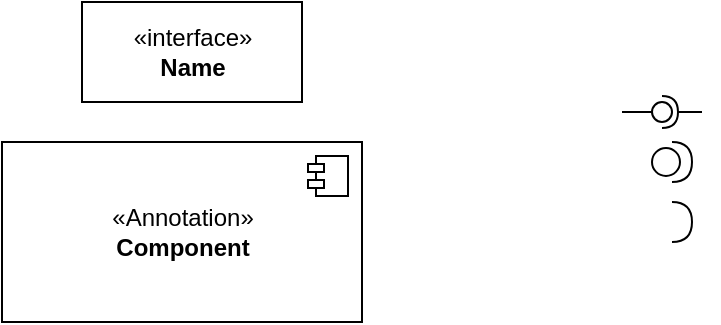 <mxfile version="14.4.3" type="device" pages="6"><diagram id="rZZ99L80YtAaMJqsypQW" name="Simbolos"><mxGraphModel dx="549" dy="273" grid="1" gridSize="10" guides="1" tooltips="1" connect="1" arrows="1" fold="1" page="1" pageScale="1" pageWidth="827" pageHeight="1169" math="0" shadow="0"><root><mxCell id="0"/><mxCell id="1" parent="0"/><mxCell id="xcQP2EPIhfRmu24YnWwt-1" value="&amp;laquo;Annotation&amp;raquo;&lt;br/&gt;&lt;b&gt;Component&lt;/b&gt;" style="html=1;dropTarget=0;" vertex="1" parent="1"><mxGeometry x="40" y="150" width="180" height="90" as="geometry"/></mxCell><mxCell id="xcQP2EPIhfRmu24YnWwt-2" value="" style="shape=module;jettyWidth=8;jettyHeight=4;" vertex="1" parent="xcQP2EPIhfRmu24YnWwt-1"><mxGeometry x="1" width="20" height="20" relative="1" as="geometry"><mxPoint x="-27" y="7" as="offset"/></mxGeometry></mxCell><mxCell id="xcQP2EPIhfRmu24YnWwt-3" value="" style="rounded=0;orthogonalLoop=1;jettySize=auto;html=1;endArrow=none;endFill=0;" edge="1" target="xcQP2EPIhfRmu24YnWwt-5" parent="1"><mxGeometry relative="1" as="geometry"><mxPoint x="350" y="135" as="sourcePoint"/></mxGeometry></mxCell><mxCell id="xcQP2EPIhfRmu24YnWwt-4" value="" style="rounded=0;orthogonalLoop=1;jettySize=auto;html=1;endArrow=halfCircle;endFill=0;entryX=0.5;entryY=0.5;entryDx=0;entryDy=0;endSize=6;strokeWidth=1;" edge="1" target="xcQP2EPIhfRmu24YnWwt-5" parent="1"><mxGeometry relative="1" as="geometry"><mxPoint x="390" y="135" as="sourcePoint"/></mxGeometry></mxCell><mxCell id="xcQP2EPIhfRmu24YnWwt-5" value="" style="ellipse;whiteSpace=wrap;html=1;fontFamily=Helvetica;fontSize=12;fontColor=#000000;align=center;strokeColor=#000000;fillColor=#ffffff;points=[];aspect=fixed;resizable=0;" vertex="1" parent="1"><mxGeometry x="365" y="130" width="10" height="10" as="geometry"/></mxCell><mxCell id="xcQP2EPIhfRmu24YnWwt-6" value="" style="shape=providedRequiredInterface;html=1;verticalLabelPosition=bottom;" vertex="1" parent="1"><mxGeometry x="365" y="150" width="20" height="20" as="geometry"/></mxCell><mxCell id="xcQP2EPIhfRmu24YnWwt-7" value="" style="shape=requiredInterface;html=1;verticalLabelPosition=bottom;" vertex="1" parent="1"><mxGeometry x="375" y="180" width="10" height="20" as="geometry"/></mxCell><mxCell id="xcQP2EPIhfRmu24YnWwt-10" value="&amp;laquo;interface&amp;raquo;&lt;br&gt;&lt;b&gt;Name&lt;/b&gt;" style="html=1;" vertex="1" parent="1"><mxGeometry x="80" y="80" width="110" height="50" as="geometry"/></mxCell></root></mxGraphModel></diagram><diagram id="aPmODlBxUwLnvYSl5lhG" name="Exemnplo Cadastro Banco"><mxGraphModel dx="942" dy="467" grid="1" gridSize="10" guides="1" tooltips="1" connect="1" arrows="1" fold="1" page="1" pageScale="1" pageWidth="827" pageHeight="1169" math="0" shadow="0"><root><mxCell id="_bNUhHNVnY93nrbd4KRM-0"/><mxCell id="_bNUhHNVnY93nrbd4KRM-1" parent="_bNUhHNVnY93nrbd4KRM-0"/><mxCell id="_bNUhHNVnY93nrbd4KRM-2" value="«Annotation»&lt;br&gt;&lt;b&gt;ComponenteA&lt;/b&gt;" style="html=1;dropTarget=0;" vertex="1" parent="_bNUhHNVnY93nrbd4KRM-1"><mxGeometry x="140" y="100" width="180" height="90" as="geometry"/></mxCell><mxCell id="_bNUhHNVnY93nrbd4KRM-3" value="" style="shape=module;jettyWidth=8;jettyHeight=4;" vertex="1" parent="_bNUhHNVnY93nrbd4KRM-2"><mxGeometry x="1" width="20" height="20" relative="1" as="geometry"><mxPoint x="-27" y="7" as="offset"/></mxGeometry></mxCell><mxCell id="_bNUhHNVnY93nrbd4KRM-4" value="«Annotation»&lt;br&gt;&lt;b&gt;ComponentB&lt;/b&gt;" style="html=1;dropTarget=0;" vertex="1" parent="_bNUhHNVnY93nrbd4KRM-1"><mxGeometry x="540" y="100" width="180" height="90" as="geometry"/></mxCell><mxCell id="_bNUhHNVnY93nrbd4KRM-5" value="" style="shape=module;jettyWidth=8;jettyHeight=4;" vertex="1" parent="_bNUhHNVnY93nrbd4KRM-4"><mxGeometry x="1" width="20" height="20" relative="1" as="geometry"><mxPoint x="-27" y="7" as="offset"/></mxGeometry></mxCell><mxCell id="_bNUhHNVnY93nrbd4KRM-10" style="edgeStyle=orthogonalEdgeStyle;rounded=0;orthogonalLoop=1;jettySize=auto;html=1;entryX=0;entryY=0.5;entryDx=0;entryDy=0;endArrow=none;endFill=0;" edge="1" parent="_bNUhHNVnY93nrbd4KRM-1" source="_bNUhHNVnY93nrbd4KRM-9" target="_bNUhHNVnY93nrbd4KRM-4"><mxGeometry relative="1" as="geometry"/></mxCell><mxCell id="_bNUhHNVnY93nrbd4KRM-11" style="edgeStyle=orthogonalEdgeStyle;rounded=0;orthogonalLoop=1;jettySize=auto;html=1;entryX=1;entryY=0.5;entryDx=0;entryDy=0;endArrow=none;endFill=0;" edge="1" parent="_bNUhHNVnY93nrbd4KRM-1" source="_bNUhHNVnY93nrbd4KRM-9" target="_bNUhHNVnY93nrbd4KRM-2"><mxGeometry relative="1" as="geometry"/></mxCell><mxCell id="_bNUhHNVnY93nrbd4KRM-9" value="" style="shape=providedRequiredInterface;html=1;verticalLabelPosition=bottom;" vertex="1" parent="_bNUhHNVnY93nrbd4KRM-1"><mxGeometry x="430" y="125" width="40" height="40" as="geometry"/></mxCell><mxCell id="_bNUhHNVnY93nrbd4KRM-12" value="Requisitando" style="text;html=1;strokeColor=none;fillColor=none;align=center;verticalAlign=middle;whiteSpace=wrap;rounded=0;" vertex="1" parent="_bNUhHNVnY93nrbd4KRM-1"><mxGeometry x="360" y="150" width="40" height="20" as="geometry"/></mxCell><mxCell id="_bNUhHNVnY93nrbd4KRM-13" value="Provendo" style="text;html=1;strokeColor=none;fillColor=none;align=center;verticalAlign=middle;whiteSpace=wrap;rounded=0;" vertex="1" parent="_bNUhHNVnY93nrbd4KRM-1"><mxGeometry x="490" y="150" width="40" height="20" as="geometry"/></mxCell><mxCell id="_bNUhHNVnY93nrbd4KRM-14" value="ConexaoOracle" style="html=1;dropTarget=0;" vertex="1" parent="_bNUhHNVnY93nrbd4KRM-1"><mxGeometry x="160" y="480" width="180" height="90" as="geometry"/></mxCell><mxCell id="_bNUhHNVnY93nrbd4KRM-15" value="" style="shape=module;jettyWidth=8;jettyHeight=4;" vertex="1" parent="_bNUhHNVnY93nrbd4KRM-14"><mxGeometry x="1" width="20" height="20" relative="1" as="geometry"><mxPoint x="-27" y="7" as="offset"/></mxGeometry></mxCell><mxCell id="_bNUhHNVnY93nrbd4KRM-16" value="ConexaoMySql" style="html=1;dropTarget=0;" vertex="1" parent="_bNUhHNVnY93nrbd4KRM-1"><mxGeometry x="470" y="480" width="180" height="90" as="geometry"/></mxCell><mxCell id="_bNUhHNVnY93nrbd4KRM-17" value="" style="shape=module;jettyWidth=8;jettyHeight=4;" vertex="1" parent="_bNUhHNVnY93nrbd4KRM-16"><mxGeometry x="1" width="20" height="20" relative="1" as="geometry"><mxPoint x="-27" y="7" as="offset"/></mxGeometry></mxCell><mxCell id="_bNUhHNVnY93nrbd4KRM-18" value="Cadastro" style="html=1;dropTarget=0;" vertex="1" parent="_bNUhHNVnY93nrbd4KRM-1"><mxGeometry x="310" y="220" width="180" height="90" as="geometry"/></mxCell><mxCell id="_bNUhHNVnY93nrbd4KRM-19" value="" style="shape=module;jettyWidth=8;jettyHeight=4;" vertex="1" parent="_bNUhHNVnY93nrbd4KRM-18"><mxGeometry x="1" width="20" height="20" relative="1" as="geometry"><mxPoint x="-27" y="7" as="offset"/></mxGeometry></mxCell><mxCell id="_bNUhHNVnY93nrbd4KRM-22" value="«interface»&lt;br&gt;&lt;b&gt;IConexaoBanco&lt;/b&gt;" style="html=1;" vertex="1" parent="_bNUhHNVnY93nrbd4KRM-1"><mxGeometry x="345" y="360" width="110" height="50" as="geometry"/></mxCell><mxCell id="_bNUhHNVnY93nrbd4KRM-24" value="Use" style="endArrow=open;endSize=12;dashed=1;html=1;exitX=0.5;exitY=1;exitDx=0;exitDy=0;entryX=0.5;entryY=0;entryDx=0;entryDy=0;" edge="1" parent="_bNUhHNVnY93nrbd4KRM-1" source="_bNUhHNVnY93nrbd4KRM-18" target="_bNUhHNVnY93nrbd4KRM-22"><mxGeometry width="160" relative="1" as="geometry"><mxPoint x="300" y="380" as="sourcePoint"/><mxPoint x="460" y="380" as="targetPoint"/></mxGeometry></mxCell><mxCell id="_bNUhHNVnY93nrbd4KRM-26" value="" style="endArrow=block;dashed=1;endFill=0;endSize=12;html=1;exitX=0.5;exitY=0;exitDx=0;exitDy=0;entryX=0.5;entryY=1;entryDx=0;entryDy=0;" edge="1" parent="_bNUhHNVnY93nrbd4KRM-1" source="_bNUhHNVnY93nrbd4KRM-14" target="_bNUhHNVnY93nrbd4KRM-22"><mxGeometry width="160" relative="1" as="geometry"><mxPoint x="300" y="380" as="sourcePoint"/><mxPoint x="460" y="380" as="targetPoint"/></mxGeometry></mxCell><mxCell id="_bNUhHNVnY93nrbd4KRM-27" value="" style="endArrow=block;dashed=1;endFill=0;endSize=12;html=1;exitX=0.75;exitY=0;exitDx=0;exitDy=0;" edge="1" parent="_bNUhHNVnY93nrbd4KRM-1" source="_bNUhHNVnY93nrbd4KRM-16"><mxGeometry width="160" relative="1" as="geometry"><mxPoint x="260" y="490" as="sourcePoint"/><mxPoint x="400" y="410" as="targetPoint"/></mxGeometry></mxCell><mxCell id="_bNUhHNVnY93nrbd4KRM-29" value="IConexaoBanco" style="swimlane;fontStyle=1;align=center;verticalAlign=top;childLayout=stackLayout;horizontal=1;startSize=26;horizontalStack=0;resizeParent=1;resizeParentMax=0;resizeLast=0;collapsible=1;marginBottom=0;" vertex="1" parent="_bNUhHNVnY93nrbd4KRM-1"><mxGeometry x="530" y="320" width="160" height="86" as="geometry"/></mxCell><mxCell id="_bNUhHNVnY93nrbd4KRM-30" value="- NomeServidor: String" style="text;strokeColor=none;fillColor=none;align=left;verticalAlign=top;spacingLeft=4;spacingRight=4;overflow=hidden;rotatable=0;points=[[0,0.5],[1,0.5]];portConstraint=eastwest;" vertex="1" parent="_bNUhHNVnY93nrbd4KRM-29"><mxGeometry y="26" width="160" height="26" as="geometry"/></mxCell><mxCell id="_bNUhHNVnY93nrbd4KRM-31" value="" style="line;strokeWidth=1;fillColor=none;align=left;verticalAlign=middle;spacingTop=-1;spacingLeft=3;spacingRight=3;rotatable=0;labelPosition=right;points=[];portConstraint=eastwest;" vertex="1" parent="_bNUhHNVnY93nrbd4KRM-29"><mxGeometry y="52" width="160" height="8" as="geometry"/></mxCell><mxCell id="_bNUhHNVnY93nrbd4KRM-32" value="+ Conexao(String): " style="text;strokeColor=none;fillColor=none;align=left;verticalAlign=top;spacingLeft=4;spacingRight=4;overflow=hidden;rotatable=0;points=[[0,0.5],[1,0.5]];portConstraint=eastwest;" vertex="1" parent="_bNUhHNVnY93nrbd4KRM-29"><mxGeometry y="60" width="160" height="26" as="geometry"/></mxCell><mxCell id="_bNUhHNVnY93nrbd4KRM-33" value="ConexaoMariaDB" style="html=1;dropTarget=0;" vertex="1" parent="_bNUhHNVnY93nrbd4KRM-1"><mxGeometry x="60" y="340" width="180" height="90" as="geometry"/></mxCell><mxCell id="_bNUhHNVnY93nrbd4KRM-34" value="" style="shape=module;jettyWidth=8;jettyHeight=4;" vertex="1" parent="_bNUhHNVnY93nrbd4KRM-33"><mxGeometry x="1" width="20" height="20" relative="1" as="geometry"><mxPoint x="-27" y="7" as="offset"/></mxGeometry></mxCell><mxCell id="_bNUhHNVnY93nrbd4KRM-35" value="" style="endArrow=block;dashed=1;endFill=0;endSize=12;html=1;exitX=1;exitY=0.5;exitDx=0;exitDy=0;" edge="1" parent="_bNUhHNVnY93nrbd4KRM-1" source="_bNUhHNVnY93nrbd4KRM-33" target="_bNUhHNVnY93nrbd4KRM-22"><mxGeometry width="160" relative="1" as="geometry"><mxPoint x="260" y="490" as="sourcePoint"/><mxPoint x="410" y="420" as="targetPoint"/></mxGeometry></mxCell></root></mxGraphModel></diagram><diagram id="9iav0_HmAYPmowK3-5f8" name="Diagramas de componentes - Validação"><mxGraphModel dx="659" dy="327" grid="1" gridSize="10" guides="1" tooltips="1" connect="1" arrows="1" fold="1" page="1" pageScale="1" pageWidth="827" pageHeight="1169" math="0" shadow="0"><root><mxCell id="l6hR0m6kspzN2qVaYO3N-0"/><mxCell id="l6hR0m6kspzN2qVaYO3N-1" parent="l6hR0m6kspzN2qVaYO3N-0"/><mxCell id="l6hR0m6kspzN2qVaYO3N-2" value="VALIDADOR" style="html=1;dropTarget=0;" vertex="1" parent="l6hR0m6kspzN2qVaYO3N-1"><mxGeometry x="150" y="80" width="180" height="90" as="geometry"/></mxCell><mxCell id="l6hR0m6kspzN2qVaYO3N-3" value="" style="shape=module;jettyWidth=8;jettyHeight=4;" vertex="1" parent="l6hR0m6kspzN2qVaYO3N-2"><mxGeometry x="1" width="20" height="20" relative="1" as="geometry"><mxPoint x="-27" y="7" as="offset"/></mxGeometry></mxCell><mxCell id="l6hR0m6kspzN2qVaYO3N-4" value="VALIDAR_CNPJ" style="html=1;dropTarget=0;" vertex="1" parent="l6hR0m6kspzN2qVaYO3N-1"><mxGeometry x="490" y="80" width="180" height="90" as="geometry"/></mxCell><mxCell id="l6hR0m6kspzN2qVaYO3N-5" value="" style="shape=module;jettyWidth=8;jettyHeight=4;" vertex="1" parent="l6hR0m6kspzN2qVaYO3N-4"><mxGeometry x="1" width="20" height="20" relative="1" as="geometry"><mxPoint x="-27" y="7" as="offset"/></mxGeometry></mxCell><mxCell id="l6hR0m6kspzN2qVaYO3N-7" style="edgeStyle=orthogonalEdgeStyle;rounded=0;orthogonalLoop=1;jettySize=auto;html=1;entryX=0;entryY=0.611;entryDx=0;entryDy=0;entryPerimeter=0;endArrow=none;endFill=0;" edge="1" parent="l6hR0m6kspzN2qVaYO3N-1" target="l6hR0m6kspzN2qVaYO3N-4"><mxGeometry relative="1" as="geometry"><mxPoint x="430" y="134.99" as="sourcePoint"/></mxGeometry></mxCell><mxCell id="l6hR0m6kspzN2qVaYO3N-9" style="edgeStyle=orthogonalEdgeStyle;rounded=0;orthogonalLoop=1;jettySize=auto;html=1;entryX=0.997;entryY=0.593;entryDx=0;entryDy=0;entryPerimeter=0;endArrow=none;endFill=0;" edge="1" parent="l6hR0m6kspzN2qVaYO3N-1" source="l6hR0m6kspzN2qVaYO3N-8" target="l6hR0m6kspzN2qVaYO3N-2"><mxGeometry relative="1" as="geometry"/></mxCell><mxCell id="l6hR0m6kspzN2qVaYO3N-8" value="" style="shape=providedRequiredInterface;html=1;verticalLabelPosition=bottom;" vertex="1" parent="l6hR0m6kspzN2qVaYO3N-1"><mxGeometry x="399" y="120" width="30" height="30" as="geometry"/></mxCell><mxCell id="twGFf_RJqTFJLFK8y092-0" value="VALIDADOR" style="html=1;dropTarget=0;" vertex="1" parent="l6hR0m6kspzN2qVaYO3N-1"><mxGeometry x="550" y="270" width="180" height="90" as="geometry"/></mxCell><mxCell id="twGFf_RJqTFJLFK8y092-1" value="" style="shape=module;jettyWidth=8;jettyHeight=4;" vertex="1" parent="twGFf_RJqTFJLFK8y092-0"><mxGeometry x="1" width="20" height="20" relative="1" as="geometry"><mxPoint x="-27" y="7" as="offset"/></mxGeometry></mxCell><mxCell id="twGFf_RJqTFJLFK8y092-8" style="edgeStyle=orthogonalEdgeStyle;rounded=0;orthogonalLoop=1;jettySize=auto;html=1;endArrow=none;endFill=0;entryX=0;entryY=0.5;entryDx=0;entryDy=0;" edge="1" parent="l6hR0m6kspzN2qVaYO3N-1" source="twGFf_RJqTFJLFK8y092-2" target="twGFf_RJqTFJLFK8y092-11"><mxGeometry relative="1" as="geometry"><mxPoint x="340" y="325" as="targetPoint"/></mxGeometry></mxCell><mxCell id="twGFf_RJqTFJLFK8y092-2" value="VALIDAR_CNPJ" style="html=1;dropTarget=0;" vertex="1" parent="l6hR0m6kspzN2qVaYO3N-1"><mxGeometry x="100" y="280" width="180" height="90" as="geometry"/></mxCell><mxCell id="twGFf_RJqTFJLFK8y092-3" value="" style="shape=module;jettyWidth=8;jettyHeight=4;" vertex="1" parent="twGFf_RJqTFJLFK8y092-2"><mxGeometry x="1" width="20" height="20" relative="1" as="geometry"><mxPoint x="-27" y="7" as="offset"/></mxGeometry></mxCell><mxCell id="twGFf_RJqTFJLFK8y092-15" value="" style="edgeStyle=orthogonalEdgeStyle;rounded=0;orthogonalLoop=1;jettySize=auto;html=1;endArrow=none;endFill=0;" edge="1" parent="l6hR0m6kspzN2qVaYO3N-1" source="twGFf_RJqTFJLFK8y092-10" target="twGFf_RJqTFJLFK8y092-0"><mxGeometry relative="1" as="geometry"/></mxCell><mxCell id="twGFf_RJqTFJLFK8y092-10" value="" style="shape=requiredInterface;html=1;verticalLabelPosition=bottom;" vertex="1" parent="l6hR0m6kspzN2qVaYO3N-1"><mxGeometry x="450" y="300" width="20" height="40" as="geometry"/></mxCell><mxCell id="twGFf_RJqTFJLFK8y092-12" value="" style="edgeStyle=orthogonalEdgeStyle;rounded=0;orthogonalLoop=1;jettySize=auto;html=1;endArrow=none;endFill=0;" edge="1" parent="l6hR0m6kspzN2qVaYO3N-1" source="twGFf_RJqTFJLFK8y092-11" target="twGFf_RJqTFJLFK8y092-2"><mxGeometry relative="1" as="geometry"/></mxCell><mxCell id="twGFf_RJqTFJLFK8y092-11" value="" style="ellipse;whiteSpace=wrap;html=1;aspect=fixed;" vertex="1" parent="l6hR0m6kspzN2qVaYO3N-1"><mxGeometry x="360" y="305" width="30" height="30" as="geometry"/></mxCell><mxCell id="twGFf_RJqTFJLFK8y092-13" value="IValidadorPJ" style="text;html=1;strokeColor=none;fillColor=none;align=center;verticalAlign=middle;whiteSpace=wrap;rounded=0;" vertex="1" parent="l6hR0m6kspzN2qVaYO3N-1"><mxGeometry x="350" y="340" width="40" height="20" as="geometry"/></mxCell><mxCell id="twGFf_RJqTFJLFK8y092-16" value="" style="endArrow=block;dashed=1;endFill=0;endSize=12;html=1;exitX=1;exitY=0.5;exitDx=0;exitDy=0;exitPerimeter=0;entryX=1;entryY=0.5;entryDx=0;entryDy=0;" edge="1" parent="l6hR0m6kspzN2qVaYO3N-1" source="twGFf_RJqTFJLFK8y092-10" target="twGFf_RJqTFJLFK8y092-11"><mxGeometry width="160" relative="1" as="geometry"><mxPoint x="330" y="400" as="sourcePoint"/><mxPoint x="400" y="320" as="targetPoint"/></mxGeometry></mxCell><mxCell id="twGFf_RJqTFJLFK8y092-17" value="IValidadorPJ" style="text;html=1;strokeColor=none;fillColor=none;align=center;verticalAlign=middle;whiteSpace=wrap;rounded=0;" vertex="1" parent="l6hR0m6kspzN2qVaYO3N-1"><mxGeometry x="389" y="160" width="40" height="20" as="geometry"/></mxCell></root></mxGraphModel></diagram><diagram id="Yv9FWaBDRTLqrjqIc3CY" name="Exemplo Caixa bancário "><mxGraphModel dx="942" dy="467" grid="1" gridSize="10" guides="1" tooltips="1" connect="1" arrows="1" fold="1" page="1" pageScale="1" pageWidth="827" pageHeight="1169" math="0" shadow="0"><root><mxCell id="LCACN7CIrNlyQDlXUewd-0"/><mxCell id="LCACN7CIrNlyQDlXUewd-1" parent="LCACN7CIrNlyQDlXUewd-0"/><mxCell id="LCACN7CIrNlyQDlXUewd-12" style="edgeStyle=orthogonalEdgeStyle;rounded=0;orthogonalLoop=1;jettySize=auto;html=1;entryX=0;entryY=0.5;entryDx=0;entryDy=0;endArrow=none;endFill=0;" edge="1" parent="LCACN7CIrNlyQDlXUewd-1" source="LCACN7CIrNlyQDlXUewd-2" target="LCACN7CIrNlyQDlXUewd-6"><mxGeometry relative="1" as="geometry"/></mxCell><mxCell id="LCACN7CIrNlyQDlXUewd-15" style="edgeStyle=orthogonalEdgeStyle;rounded=0;orthogonalLoop=1;jettySize=auto;html=1;entryX=0;entryY=0.5;entryDx=0;entryDy=0;endArrow=none;endFill=0;" edge="1" parent="LCACN7CIrNlyQDlXUewd-1" source="LCACN7CIrNlyQDlXUewd-2" target="LCACN7CIrNlyQDlXUewd-13"><mxGeometry relative="1" as="geometry"/></mxCell><mxCell id="LCACN7CIrNlyQDlXUewd-2" value="ATM&lt;br&gt;Maquina" style="html=1;dropTarget=0;" vertex="1" parent="LCACN7CIrNlyQDlXUewd-1"><mxGeometry x="200" y="100" width="180" height="90" as="geometry"/></mxCell><mxCell id="LCACN7CIrNlyQDlXUewd-3" value="" style="shape=module;jettyWidth=8;jettyHeight=4;" vertex="1" parent="LCACN7CIrNlyQDlXUewd-2"><mxGeometry x="1" width="20" height="20" relative="1" as="geometry"><mxPoint x="-27" y="7" as="offset"/></mxGeometry></mxCell><mxCell id="LCACN7CIrNlyQDlXUewd-4" value="Database do Banco" style="html=1;dropTarget=0;" vertex="1" parent="LCACN7CIrNlyQDlXUewd-1"><mxGeometry x="200" y="300" width="180" height="90" as="geometry"/></mxCell><mxCell id="LCACN7CIrNlyQDlXUewd-5" value="" style="shape=module;jettyWidth=8;jettyHeight=4;" vertex="1" parent="LCACN7CIrNlyQDlXUewd-4"><mxGeometry x="1" width="20" height="20" relative="1" as="geometry"><mxPoint x="-27" y="7" as="offset"/></mxGeometry></mxCell><mxCell id="LCACN7CIrNlyQDlXUewd-6" value="Informações Cliente" style="html=1;dropTarget=0;" vertex="1" parent="LCACN7CIrNlyQDlXUewd-1"><mxGeometry x="530" y="30" width="180" height="90" as="geometry"/></mxCell><mxCell id="LCACN7CIrNlyQDlXUewd-7" value="" style="shape=module;jettyWidth=8;jettyHeight=4;" vertex="1" parent="LCACN7CIrNlyQDlXUewd-6"><mxGeometry x="1" width="20" height="20" relative="1" as="geometry"><mxPoint x="-27" y="7" as="offset"/></mxGeometry></mxCell><mxCell id="LCACN7CIrNlyQDlXUewd-8" value="" style="ellipse;html=1;shape=startState;fillColor=#000000;strokeColor=#ff0000;" vertex="1" parent="LCACN7CIrNlyQDlXUewd-1"><mxGeometry x="430" y="30" width="30" height="30" as="geometry"/></mxCell><mxCell id="LCACN7CIrNlyQDlXUewd-9" value="" style="edgeStyle=orthogonalEdgeStyle;html=1;verticalAlign=bottom;endArrow=open;endSize=8;strokeColor=#ff0000;entryX=0.5;entryY=0;entryDx=0;entryDy=0;" edge="1" source="LCACN7CIrNlyQDlXUewd-8" parent="LCACN7CIrNlyQDlXUewd-1" target="LCACN7CIrNlyQDlXUewd-2"><mxGeometry relative="1" as="geometry"><mxPoint x="445" y="120" as="targetPoint"/></mxGeometry></mxCell><mxCell id="LCACN7CIrNlyQDlXUewd-10" value="Inicio de transação" style="text;html=1;align=center;verticalAlign=middle;resizable=0;points=[];autosize=1;" vertex="1" parent="LCACN7CIrNlyQDlXUewd-1"><mxGeometry x="385" y="10" width="120" height="20" as="geometry"/></mxCell><mxCell id="LCACN7CIrNlyQDlXUewd-11" value="Use" style="endArrow=open;endSize=12;dashed=1;html=1;exitX=0.5;exitY=1;exitDx=0;exitDy=0;entryX=0.5;entryY=0;entryDx=0;entryDy=0;" edge="1" parent="LCACN7CIrNlyQDlXUewd-1" source="LCACN7CIrNlyQDlXUewd-2" target="LCACN7CIrNlyQDlXUewd-4"><mxGeometry width="160" relative="1" as="geometry"><mxPoint x="320" y="320" as="sourcePoint"/><mxPoint x="480" y="320" as="targetPoint"/></mxGeometry></mxCell><mxCell id="LCACN7CIrNlyQDlXUewd-13" value="Leitor de cartão" style="html=1;dropTarget=0;" vertex="1" parent="LCACN7CIrNlyQDlXUewd-1"><mxGeometry x="530" y="170" width="180" height="90" as="geometry"/></mxCell><mxCell id="LCACN7CIrNlyQDlXUewd-14" value="" style="shape=module;jettyWidth=8;jettyHeight=4;" vertex="1" parent="LCACN7CIrNlyQDlXUewd-13"><mxGeometry x="1" width="20" height="20" relative="1" as="geometry"><mxPoint x="-27" y="7" as="offset"/></mxGeometry></mxCell><mxCell id="LCACN7CIrNlyQDlXUewd-16" value="Use" style="endArrow=open;endSize=12;dashed=1;html=1;exitX=0;exitY=0.5;exitDx=0;exitDy=0;entryX=1;entryY=0.5;entryDx=0;entryDy=0;edgeStyle=orthogonalEdgeStyle;" edge="1" parent="LCACN7CIrNlyQDlXUewd-1" source="LCACN7CIrNlyQDlXUewd-13" target="LCACN7CIrNlyQDlXUewd-4"><mxGeometry width="160" relative="1" as="geometry"><mxPoint x="300" y="200" as="sourcePoint"/><mxPoint x="300" y="370" as="targetPoint"/></mxGeometry></mxCell><mxCell id="LCACN7CIrNlyQDlXUewd-19" value="Aplicação Móvel" style="html=1;dropTarget=0;" vertex="1" parent="LCACN7CIrNlyQDlXUewd-1"><mxGeometry x="460" y="420" width="180" height="90" as="geometry"/></mxCell><mxCell id="LCACN7CIrNlyQDlXUewd-20" value="" style="shape=module;jettyWidth=8;jettyHeight=4;" vertex="1" parent="LCACN7CIrNlyQDlXUewd-19"><mxGeometry x="1" width="20" height="20" relative="1" as="geometry"><mxPoint x="-27" y="7" as="offset"/></mxGeometry></mxCell><mxCell id="LCACN7CIrNlyQDlXUewd-21" value="WEB Page" style="html=1;dropTarget=0;" vertex="1" parent="LCACN7CIrNlyQDlXUewd-1"><mxGeometry x="200" y="440" width="180" height="90" as="geometry"/></mxCell><mxCell id="LCACN7CIrNlyQDlXUewd-22" value="" style="shape=module;jettyWidth=8;jettyHeight=4;" vertex="1" parent="LCACN7CIrNlyQDlXUewd-21"><mxGeometry x="1" width="20" height="20" relative="1" as="geometry"><mxPoint x="-27" y="7" as="offset"/></mxGeometry></mxCell><mxCell id="LCACN7CIrNlyQDlXUewd-23" value="Use" style="endArrow=open;endSize=12;dashed=1;html=1;exitX=0.5;exitY=0;exitDx=0;exitDy=0;entryX=0.5;entryY=1;entryDx=0;entryDy=0;edgeStyle=orthogonalEdgeStyle;" edge="1" parent="LCACN7CIrNlyQDlXUewd-1" source="LCACN7CIrNlyQDlXUewd-21" target="LCACN7CIrNlyQDlXUewd-4"><mxGeometry width="160" relative="1" as="geometry"><mxPoint x="540" y="225" as="sourcePoint"/><mxPoint x="390" y="355" as="targetPoint"/></mxGeometry></mxCell><mxCell id="LCACN7CIrNlyQDlXUewd-24" value="Use" style="endArrow=open;endSize=12;dashed=1;html=1;exitX=0.5;exitY=0;exitDx=0;exitDy=0;entryX=1;entryY=0.75;entryDx=0;entryDy=0;edgeStyle=orthogonalEdgeStyle;" edge="1" parent="LCACN7CIrNlyQDlXUewd-1" source="LCACN7CIrNlyQDlXUewd-19" target="LCACN7CIrNlyQDlXUewd-4"><mxGeometry width="160" relative="1" as="geometry"><mxPoint x="550" y="235" as="sourcePoint"/><mxPoint x="400" y="365" as="targetPoint"/></mxGeometry></mxCell><mxCell id="LCACN7CIrNlyQDlXUewd-25" value="" style="ellipse;html=1;shape=startState;fillColor=#000000;strokeColor=#ff0000;" vertex="1" parent="LCACN7CIrNlyQDlXUewd-1"><mxGeometry x="720" y="450" width="30" height="30" as="geometry"/></mxCell><mxCell id="LCACN7CIrNlyQDlXUewd-26" value="" style="edgeStyle=orthogonalEdgeStyle;html=1;verticalAlign=bottom;endArrow=open;endSize=8;strokeColor=#ff0000;entryX=1;entryY=0.5;entryDx=0;entryDy=0;" edge="1" parent="LCACN7CIrNlyQDlXUewd-1" source="LCACN7CIrNlyQDlXUewd-25" target="LCACN7CIrNlyQDlXUewd-19"><mxGeometry relative="1" as="geometry"><mxPoint x="640" y="550" as="targetPoint"/></mxGeometry></mxCell><mxCell id="LCACN7CIrNlyQDlXUewd-27" value="Serviço Móvel" style="text;html=1;align=center;verticalAlign=middle;resizable=0;points=[];autosize=1;" vertex="1" parent="LCACN7CIrNlyQDlXUewd-1"><mxGeometry x="690" y="490" width="90" height="20" as="geometry"/></mxCell><mxCell id="LCACN7CIrNlyQDlXUewd-28" value="Transação Web" style="text;html=1;align=center;verticalAlign=middle;resizable=0;points=[];autosize=1;" vertex="1" parent="LCACN7CIrNlyQDlXUewd-1"><mxGeometry x="240" y="610" width="100" height="20" as="geometry"/></mxCell><mxCell id="LCACN7CIrNlyQDlXUewd-29" value="" style="ellipse;html=1;shape=startState;fillColor=#000000;strokeColor=#ff0000;" vertex="1" parent="LCACN7CIrNlyQDlXUewd-1"><mxGeometry x="275" y="570" width="30" height="30" as="geometry"/></mxCell><mxCell id="LCACN7CIrNlyQDlXUewd-30" value="" style="edgeStyle=orthogonalEdgeStyle;html=1;verticalAlign=bottom;endArrow=open;endSize=8;strokeColor=#ff0000;entryX=0.5;entryY=1;entryDx=0;entryDy=0;" edge="1" parent="LCACN7CIrNlyQDlXUewd-1" source="LCACN7CIrNlyQDlXUewd-29" target="LCACN7CIrNlyQDlXUewd-21"><mxGeometry relative="1" as="geometry"><mxPoint x="250" y="650" as="targetPoint"/></mxGeometry></mxCell></root></mxGraphModel></diagram><diagram id="op9Wz-aEL9WntXiQ_bJF" name="Exemplo Calculadora"><mxGraphModel dx="1137" dy="564" grid="1" gridSize="10" guides="1" tooltips="1" connect="1" arrows="1" fold="1" page="1" pageScale="1" pageWidth="827" pageHeight="1169" math="0" shadow="0"><root><mxCell id="vw7GJuu7CVEQkRes6_7Z-0"/><mxCell id="vw7GJuu7CVEQkRes6_7Z-1" parent="vw7GJuu7CVEQkRes6_7Z-0"/><mxCell id="vhNfx3sO-Pu_WnZjvn-A-0" value="«Annotation»&lt;br&gt;&lt;b&gt;Cliente A&lt;/b&gt;" style="html=1;dropTarget=0;" vertex="1" parent="vw7GJuu7CVEQkRes6_7Z-1"><mxGeometry x="140" y="10" width="180" height="90" as="geometry"/></mxCell><mxCell id="vhNfx3sO-Pu_WnZjvn-A-1" value="" style="shape=module;jettyWidth=8;jettyHeight=4;" vertex="1" parent="vhNfx3sO-Pu_WnZjvn-A-0"><mxGeometry x="1" width="20" height="20" relative="1" as="geometry"><mxPoint x="-27" y="7" as="offset"/></mxGeometry></mxCell><mxCell id="vhNfx3sO-Pu_WnZjvn-A-2" value="CalculoMatematicaPura" style="html=1;dropTarget=0;" vertex="1" parent="vw7GJuu7CVEQkRes6_7Z-1"><mxGeometry x="200" y="495" width="180" height="90" as="geometry"/></mxCell><mxCell id="vhNfx3sO-Pu_WnZjvn-A-3" value="" style="shape=module;jettyWidth=8;jettyHeight=4;" vertex="1" parent="vhNfx3sO-Pu_WnZjvn-A-2"><mxGeometry x="1" width="20" height="20" relative="1" as="geometry"><mxPoint x="-27" y="7" as="offset"/></mxGeometry></mxCell><mxCell id="vhNfx3sO-Pu_WnZjvn-A-4" value="«Annotation»&lt;br&gt;&lt;b&gt;Cliente B&lt;/b&gt;" style="html=1;dropTarget=0;" vertex="1" parent="vw7GJuu7CVEQkRes6_7Z-1"><mxGeometry x="430" y="10" width="180" height="90" as="geometry"/></mxCell><mxCell id="vhNfx3sO-Pu_WnZjvn-A-5" value="" style="shape=module;jettyWidth=8;jettyHeight=4;" vertex="1" parent="vhNfx3sO-Pu_WnZjvn-A-4"><mxGeometry x="1" width="20" height="20" relative="1" as="geometry"><mxPoint x="-27" y="7" as="offset"/></mxGeometry></mxCell><mxCell id="vhNfx3sO-Pu_WnZjvn-A-6" value="CalculoEstatistica" style="html=1;dropTarget=0;" vertex="1" parent="vw7GJuu7CVEQkRes6_7Z-1"><mxGeometry x="400" y="495" width="180" height="90" as="geometry"/></mxCell><mxCell id="vhNfx3sO-Pu_WnZjvn-A-7" value="" style="shape=module;jettyWidth=8;jettyHeight=4;" vertex="1" parent="vhNfx3sO-Pu_WnZjvn-A-6"><mxGeometry x="1" width="20" height="20" relative="1" as="geometry"><mxPoint x="-27" y="7" as="offset"/></mxGeometry></mxCell><mxCell id="vhNfx3sO-Pu_WnZjvn-A-8" value="CalculoFisica" style="html=1;dropTarget=0;" vertex="1" parent="vw7GJuu7CVEQkRes6_7Z-1"><mxGeometry y="495" width="180" height="90" as="geometry"/></mxCell><mxCell id="vhNfx3sO-Pu_WnZjvn-A-9" value="" style="shape=module;jettyWidth=8;jettyHeight=4;" vertex="1" parent="vhNfx3sO-Pu_WnZjvn-A-8"><mxGeometry x="1" width="20" height="20" relative="1" as="geometry"><mxPoint x="-27" y="7" as="offset"/></mxGeometry></mxCell><mxCell id="vhNfx3sO-Pu_WnZjvn-A-12" value="«interface»&lt;br&gt;&lt;b&gt;ICalculo&lt;/b&gt;" style="html=1;" vertex="1" parent="vw7GJuu7CVEQkRes6_7Z-1"><mxGeometry x="360" y="280" width="110" height="50" as="geometry"/></mxCell><mxCell id="vhNfx3sO-Pu_WnZjvn-A-13" value="function: EntradaDados(double, double)&lt;br&gt;function: ResultadoDados() : double" style="text;html=1;align=center;verticalAlign=middle;resizable=0;points=[];autosize=1;" vertex="1" parent="vw7GJuu7CVEQkRes6_7Z-1"><mxGeometry x="470" y="290" width="230" height="30" as="geometry"/></mxCell><mxCell id="vhNfx3sO-Pu_WnZjvn-A-15" value="" style="endArrow=block;dashed=1;endFill=0;endSize=12;html=1;exitX=0.5;exitY=0;exitDx=0;exitDy=0;entryX=0.5;entryY=1;entryDx=0;entryDy=0;" edge="1" parent="vw7GJuu7CVEQkRes6_7Z-1" source="vhNfx3sO-Pu_WnZjvn-A-2" target="vhNfx3sO-Pu_WnZjvn-A-12"><mxGeometry width="160" relative="1" as="geometry"><mxPoint x="100" y="505" as="sourcePoint"/><mxPoint x="377.5" y="340" as="targetPoint"/></mxGeometry></mxCell><mxCell id="vhNfx3sO-Pu_WnZjvn-A-16" value="«interface»&lt;br&gt;&lt;b&gt;ICalculoRNN&lt;/b&gt;" style="html=1;" vertex="1" parent="vw7GJuu7CVEQkRes6_7Z-1"><mxGeometry x="220" y="280" width="110" height="50" as="geometry"/></mxCell><mxCell id="vhNfx3sO-Pu_WnZjvn-A-17" value="" style="endArrow=block;dashed=1;endFill=0;endSize=12;html=1;exitX=0.5;exitY=0;exitDx=0;exitDy=0;entryX=0.25;entryY=1;entryDx=0;entryDy=0;" edge="1" parent="vw7GJuu7CVEQkRes6_7Z-1"><mxGeometry width="160" relative="1" as="geometry"><mxPoint x="90" y="495" as="sourcePoint"/><mxPoint x="367.5" y="330" as="targetPoint"/></mxGeometry></mxCell><mxCell id="vhNfx3sO-Pu_WnZjvn-A-18" value="" style="endArrow=block;dashed=1;endFill=0;endSize=12;html=1;exitX=0.5;exitY=0;exitDx=0;exitDy=0;entryX=0.5;entryY=1;entryDx=0;entryDy=0;" edge="1" parent="vw7GJuu7CVEQkRes6_7Z-1" source="vhNfx3sO-Pu_WnZjvn-A-2" target="vhNfx3sO-Pu_WnZjvn-A-16"><mxGeometry width="160" relative="1" as="geometry"><mxPoint x="100" y="505" as="sourcePoint"/><mxPoint x="377.5" y="340" as="targetPoint"/></mxGeometry></mxCell><mxCell id="vhNfx3sO-Pu_WnZjvn-A-19" value="" style="endArrow=block;dashed=1;endFill=0;endSize=12;html=1;exitX=0.5;exitY=0;exitDx=0;exitDy=0;entryX=0.75;entryY=1;entryDx=0;entryDy=0;" edge="1" parent="vw7GJuu7CVEQkRes6_7Z-1" source="vhNfx3sO-Pu_WnZjvn-A-6" target="vhNfx3sO-Pu_WnZjvn-A-16"><mxGeometry width="160" relative="1" as="geometry"><mxPoint x="110" y="515" as="sourcePoint"/><mxPoint x="387.5" y="350" as="targetPoint"/></mxGeometry></mxCell><mxCell id="JtSSrSKUEp2s-gUwHzW_-4" style="edgeStyle=orthogonalEdgeStyle;rounded=0;orthogonalLoop=1;jettySize=auto;html=1;entryX=0.5;entryY=1;entryDx=0;entryDy=0;endArrow=none;endFill=0;" edge="1" parent="vw7GJuu7CVEQkRes6_7Z-1" source="JtSSrSKUEp2s-gUwHzW_-3" target="vhNfx3sO-Pu_WnZjvn-A-0"><mxGeometry relative="1" as="geometry"/></mxCell><mxCell id="JtSSrSKUEp2s-gUwHzW_-5" style="edgeStyle=orthogonalEdgeStyle;rounded=0;orthogonalLoop=1;jettySize=auto;html=1;entryX=0.5;entryY=1;entryDx=0;entryDy=0;endArrow=none;endFill=0;" edge="1" parent="vw7GJuu7CVEQkRes6_7Z-1" source="JtSSrSKUEp2s-gUwHzW_-3" target="vhNfx3sO-Pu_WnZjvn-A-4"><mxGeometry relative="1" as="geometry"/></mxCell><mxCell id="JtSSrSKUEp2s-gUwHzW_-6" style="edgeStyle=orthogonalEdgeStyle;rounded=0;orthogonalLoop=1;jettySize=auto;html=1;entryX=0.5;entryY=0;entryDx=0;entryDy=0;endArrow=none;endFill=0;" edge="1" parent="vw7GJuu7CVEQkRes6_7Z-1" source="JtSSrSKUEp2s-gUwHzW_-3" target="vhNfx3sO-Pu_WnZjvn-A-12"><mxGeometry relative="1" as="geometry"/></mxCell><mxCell id="JtSSrSKUEp2s-gUwHzW_-7" style="edgeStyle=orthogonalEdgeStyle;rounded=0;orthogonalLoop=1;jettySize=auto;html=1;entryX=0.5;entryY=0;entryDx=0;entryDy=0;endArrow=none;endFill=0;" edge="1" parent="vw7GJuu7CVEQkRes6_7Z-1" source="JtSSrSKUEp2s-gUwHzW_-3" target="vhNfx3sO-Pu_WnZjvn-A-16"><mxGeometry relative="1" as="geometry"><Array as="points"><mxPoint x="370" y="240"/><mxPoint x="275" y="240"/></Array></mxGeometry></mxCell><mxCell id="JtSSrSKUEp2s-gUwHzW_-3" value="" style="shape=providedRequiredInterface;html=1;verticalLabelPosition=bottom;rotation=-90;" vertex="1" parent="vw7GJuu7CVEQkRes6_7Z-1"><mxGeometry x="350" y="170" width="40" height="40" as="geometry"/></mxCell><mxCell id="JtSSrSKUEp2s-gUwHzW_-8" value="CalculoAprendizadoMaquina" style="html=1;dropTarget=0;" vertex="1" parent="vw7GJuu7CVEQkRes6_7Z-1"><mxGeometry x="610" y="495" width="180" height="90" as="geometry"/></mxCell><mxCell id="JtSSrSKUEp2s-gUwHzW_-9" value="" style="shape=module;jettyWidth=8;jettyHeight=4;" vertex="1" parent="JtSSrSKUEp2s-gUwHzW_-8"><mxGeometry x="1" width="20" height="20" relative="1" as="geometry"><mxPoint x="-27" y="7" as="offset"/></mxGeometry></mxCell><mxCell id="JtSSrSKUEp2s-gUwHzW_-10" value="" style="endArrow=block;dashed=1;endFill=0;endSize=12;html=1;exitX=0.5;exitY=0;exitDx=0;exitDy=0;entryX=0.5;entryY=1;entryDx=0;entryDy=0;" edge="1" parent="vw7GJuu7CVEQkRes6_7Z-1" source="JtSSrSKUEp2s-gUwHzW_-8" target="vhNfx3sO-Pu_WnZjvn-A-12"><mxGeometry width="160" relative="1" as="geometry"><mxPoint x="500" y="505" as="sourcePoint"/><mxPoint x="312.5" y="340" as="targetPoint"/></mxGeometry></mxCell><mxCell id="JtSSrSKUEp2s-gUwHzW_-11" value="" style="endArrow=block;dashed=1;endFill=0;endSize=12;html=1;entryX=0.579;entryY=1.003;entryDx=0;entryDy=0;entryPerimeter=0;" edge="1" parent="vw7GJuu7CVEQkRes6_7Z-1" target="vhNfx3sO-Pu_WnZjvn-A-16"><mxGeometry width="160" relative="1" as="geometry"><mxPoint x="690" y="490" as="sourcePoint"/><mxPoint x="425" y="340" as="targetPoint"/></mxGeometry></mxCell><mxCell id="JtSSrSKUEp2s-gUwHzW_-12" value="«interface»&lt;br&gt;&lt;b&gt;ICalculoClassificador&lt;/b&gt;" style="html=1;" vertex="1" parent="vw7GJuu7CVEQkRes6_7Z-1"><mxGeometry x="717" y="280" width="133" height="50" as="geometry"/></mxCell><mxCell id="JtSSrSKUEp2s-gUwHzW_-13" value="" style="endArrow=block;dashed=1;endFill=0;endSize=12;html=1;exitX=0.5;exitY=0;exitDx=0;exitDy=0;entryX=0.5;entryY=1;entryDx=0;entryDy=0;" edge="1" parent="vw7GJuu7CVEQkRes6_7Z-1" source="JtSSrSKUEp2s-gUwHzW_-8" target="JtSSrSKUEp2s-gUwHzW_-12"><mxGeometry width="160" relative="1" as="geometry"><mxPoint x="710" y="505" as="sourcePoint"/><mxPoint x="425" y="340" as="targetPoint"/></mxGeometry></mxCell><mxCell id="JtSSrSKUEp2s-gUwHzW_-15" style="edgeStyle=orthogonalEdgeStyle;rounded=0;orthogonalLoop=1;jettySize=auto;html=1;entryX=0.5;entryY=1;entryDx=0;entryDy=0;endArrow=none;endFill=0;" edge="1" parent="vw7GJuu7CVEQkRes6_7Z-1" source="JtSSrSKUEp2s-gUwHzW_-14" target="vhNfx3sO-Pu_WnZjvn-A-4"><mxGeometry relative="1" as="geometry"/></mxCell><mxCell id="JtSSrSKUEp2s-gUwHzW_-16" style="edgeStyle=orthogonalEdgeStyle;rounded=0;orthogonalLoop=1;jettySize=auto;html=1;endArrow=none;endFill=0;" edge="1" parent="vw7GJuu7CVEQkRes6_7Z-1" source="JtSSrSKUEp2s-gUwHzW_-14" target="JtSSrSKUEp2s-gUwHzW_-12"><mxGeometry relative="1" as="geometry"/></mxCell><mxCell id="JtSSrSKUEp2s-gUwHzW_-14" value="" style="shape=providedRequiredInterface;html=1;verticalLabelPosition=bottom;rotation=-90;" vertex="1" parent="vw7GJuu7CVEQkRes6_7Z-1"><mxGeometry x="640" y="180" width="40" height="40" as="geometry"/></mxCell><mxCell id="JtSSrSKUEp2s-gUwHzW_-19" style="edgeStyle=orthogonalEdgeStyle;rounded=0;orthogonalLoop=1;jettySize=auto;html=1;endArrow=none;endFill=0;" edge="1" parent="vw7GJuu7CVEQkRes6_7Z-1" source="JtSSrSKUEp2s-gUwHzW_-17" target="JtSSrSKUEp2s-gUwHzW_-14"><mxGeometry relative="1" as="geometry"/></mxCell><mxCell id="JtSSrSKUEp2s-gUwHzW_-17" value="«Annotation»&lt;br&gt;&lt;b&gt;Cliente C&lt;/b&gt;" style="html=1;dropTarget=0;" vertex="1" parent="vw7GJuu7CVEQkRes6_7Z-1"><mxGeometry x="700" y="20" width="180" height="90" as="geometry"/></mxCell><mxCell id="JtSSrSKUEp2s-gUwHzW_-18" value="" style="shape=module;jettyWidth=8;jettyHeight=4;" vertex="1" parent="JtSSrSKUEp2s-gUwHzW_-17"><mxGeometry x="1" width="20" height="20" relative="1" as="geometry"><mxPoint x="-27" y="7" as="offset"/></mxGeometry></mxCell><mxCell id="JtSSrSKUEp2s-gUwHzW_-20" value="«Annotation»&lt;br&gt;&lt;b&gt;Cliente&lt;/b&gt;" style="html=1;dropTarget=0;" vertex="1" parent="vw7GJuu7CVEQkRes6_7Z-1"><mxGeometry x="1210" y="40" width="180" height="90" as="geometry"/></mxCell><mxCell id="JtSSrSKUEp2s-gUwHzW_-21" value="" style="shape=module;jettyWidth=8;jettyHeight=4;" vertex="1" parent="JtSSrSKUEp2s-gUwHzW_-20"><mxGeometry x="1" width="20" height="20" relative="1" as="geometry"><mxPoint x="-27" y="7" as="offset"/></mxGeometry></mxCell><mxCell id="JtSSrSKUEp2s-gUwHzW_-22" value="CalculoMatematicaPura" style="html=1;dropTarget=0;" vertex="1" parent="vw7GJuu7CVEQkRes6_7Z-1"><mxGeometry x="1130" y="525" width="180" height="90" as="geometry"/></mxCell><mxCell id="JtSSrSKUEp2s-gUwHzW_-23" value="" style="shape=module;jettyWidth=8;jettyHeight=4;" vertex="1" parent="JtSSrSKUEp2s-gUwHzW_-22"><mxGeometry x="1" width="20" height="20" relative="1" as="geometry"><mxPoint x="-27" y="7" as="offset"/></mxGeometry></mxCell><mxCell id="JtSSrSKUEp2s-gUwHzW_-26" value="CalculoEstatistica" style="html=1;dropTarget=0;" vertex="1" parent="vw7GJuu7CVEQkRes6_7Z-1"><mxGeometry x="1330" y="525" width="180" height="90" as="geometry"/></mxCell><mxCell id="JtSSrSKUEp2s-gUwHzW_-27" value="" style="shape=module;jettyWidth=8;jettyHeight=4;" vertex="1" parent="JtSSrSKUEp2s-gUwHzW_-26"><mxGeometry x="1" width="20" height="20" relative="1" as="geometry"><mxPoint x="-27" y="7" as="offset"/></mxGeometry></mxCell><mxCell id="JtSSrSKUEp2s-gUwHzW_-28" value="CalculoFisica" style="html=1;dropTarget=0;" vertex="1" parent="vw7GJuu7CVEQkRes6_7Z-1"><mxGeometry x="930" y="525" width="180" height="90" as="geometry"/></mxCell><mxCell id="JtSSrSKUEp2s-gUwHzW_-29" value="" style="shape=module;jettyWidth=8;jettyHeight=4;" vertex="1" parent="JtSSrSKUEp2s-gUwHzW_-28"><mxGeometry x="1" width="20" height="20" relative="1" as="geometry"><mxPoint x="-27" y="7" as="offset"/></mxGeometry></mxCell><mxCell id="JtSSrSKUEp2s-gUwHzW_-30" value="«interface»&lt;br&gt;&lt;b&gt;ICalculo&lt;/b&gt;" style="html=1;" vertex="1" parent="vw7GJuu7CVEQkRes6_7Z-1"><mxGeometry x="1300" y="300" width="110" height="50" as="geometry"/></mxCell><mxCell id="JtSSrSKUEp2s-gUwHzW_-31" value="function: EntradaDados(double, double)&lt;br&gt;function: ResultadoDados() : double" style="text;html=1;align=center;verticalAlign=middle;resizable=0;points=[];autosize=1;" vertex="1" parent="vw7GJuu7CVEQkRes6_7Z-1"><mxGeometry x="1410" y="310" width="230" height="30" as="geometry"/></mxCell><mxCell id="JtSSrSKUEp2s-gUwHzW_-33" value="«interface»&lt;br&gt;&lt;b&gt;ICalculoRNN&lt;/b&gt;" style="html=1;" vertex="1" parent="vw7GJuu7CVEQkRes6_7Z-1"><mxGeometry x="1150" y="300" width="110" height="50" as="geometry"/></mxCell><mxCell id="JtSSrSKUEp2s-gUwHzW_-34" value="" style="endArrow=block;dashed=1;endFill=0;endSize=12;html=1;exitX=0.5;exitY=0;exitDx=0;exitDy=0;entryX=0.25;entryY=1;entryDx=0;entryDy=0;" edge="1" parent="vw7GJuu7CVEQkRes6_7Z-1" target="JtSSrSKUEp2s-gUwHzW_-30"><mxGeometry width="160" relative="1" as="geometry"><mxPoint x="1020" y="525" as="sourcePoint"/><mxPoint x="1297.5" y="360" as="targetPoint"/></mxGeometry></mxCell><mxCell id="JtSSrSKUEp2s-gUwHzW_-35" value="" style="endArrow=block;dashed=1;endFill=0;endSize=12;html=1;exitX=0.5;exitY=0;exitDx=0;exitDy=0;entryX=0.5;entryY=1;entryDx=0;entryDy=0;" edge="1" parent="vw7GJuu7CVEQkRes6_7Z-1" source="JtSSrSKUEp2s-gUwHzW_-22" target="JtSSrSKUEp2s-gUwHzW_-33"><mxGeometry width="160" relative="1" as="geometry"><mxPoint x="1030" y="535" as="sourcePoint"/><mxPoint x="1055" y="440" as="targetPoint"/></mxGeometry></mxCell><mxCell id="JtSSrSKUEp2s-gUwHzW_-36" value="" style="endArrow=block;dashed=1;endFill=0;endSize=12;html=1;exitX=0.5;exitY=0;exitDx=0;exitDy=0;entryX=0.75;entryY=1;entryDx=0;entryDy=0;" edge="1" parent="vw7GJuu7CVEQkRes6_7Z-1" source="JtSSrSKUEp2s-gUwHzW_-26" target="JtSSrSKUEp2s-gUwHzW_-33"><mxGeometry width="160" relative="1" as="geometry"><mxPoint x="1040" y="545" as="sourcePoint"/><mxPoint x="1317.5" y="380" as="targetPoint"/></mxGeometry></mxCell><mxCell id="JtSSrSKUEp2s-gUwHzW_-37" style="edgeStyle=orthogonalEdgeStyle;rounded=0;orthogonalLoop=1;jettySize=auto;html=1;entryX=0.5;entryY=1;entryDx=0;entryDy=0;endArrow=none;endFill=0;" edge="1" parent="vw7GJuu7CVEQkRes6_7Z-1" source="JtSSrSKUEp2s-gUwHzW_-41" target="JtSSrSKUEp2s-gUwHzW_-20"><mxGeometry relative="1" as="geometry"/></mxCell><mxCell id="JtSSrSKUEp2s-gUwHzW_-39" style="edgeStyle=orthogonalEdgeStyle;rounded=0;orthogonalLoop=1;jettySize=auto;html=1;entryX=0.5;entryY=0;entryDx=0;entryDy=0;endArrow=none;endFill=0;" edge="1" parent="vw7GJuu7CVEQkRes6_7Z-1" source="JtSSrSKUEp2s-gUwHzW_-41" target="JtSSrSKUEp2s-gUwHzW_-30"><mxGeometry relative="1" as="geometry"/></mxCell><mxCell id="JtSSrSKUEp2s-gUwHzW_-40" style="edgeStyle=orthogonalEdgeStyle;rounded=0;orthogonalLoop=1;jettySize=auto;html=1;entryX=0.5;entryY=0;entryDx=0;entryDy=0;endArrow=none;endFill=0;" edge="1" parent="vw7GJuu7CVEQkRes6_7Z-1" source="JtSSrSKUEp2s-gUwHzW_-41" target="JtSSrSKUEp2s-gUwHzW_-33"><mxGeometry relative="1" as="geometry"><Array as="points"><mxPoint x="1300" y="270"/><mxPoint x="1205" y="270"/></Array></mxGeometry></mxCell><mxCell id="JtSSrSKUEp2s-gUwHzW_-54" style="edgeStyle=orthogonalEdgeStyle;rounded=0;orthogonalLoop=1;jettySize=auto;html=1;endArrow=none;endFill=0;" edge="1" parent="vw7GJuu7CVEQkRes6_7Z-1" source="JtSSrSKUEp2s-gUwHzW_-41" target="JtSSrSKUEp2s-gUwHzW_-46"><mxGeometry relative="1" as="geometry"/></mxCell><mxCell id="JtSSrSKUEp2s-gUwHzW_-41" value="" style="shape=providedRequiredInterface;html=1;verticalLabelPosition=bottom;rotation=-90;" vertex="1" parent="vw7GJuu7CVEQkRes6_7Z-1"><mxGeometry x="1280" y="200" width="40" height="40" as="geometry"/></mxCell><mxCell id="JtSSrSKUEp2s-gUwHzW_-42" value="CalculoAprendizadoMaquina" style="html=1;dropTarget=0;" vertex="1" parent="vw7GJuu7CVEQkRes6_7Z-1"><mxGeometry x="1540" y="525" width="180" height="90" as="geometry"/></mxCell><mxCell id="JtSSrSKUEp2s-gUwHzW_-43" value="" style="shape=module;jettyWidth=8;jettyHeight=4;" vertex="1" parent="JtSSrSKUEp2s-gUwHzW_-42"><mxGeometry x="1" width="20" height="20" relative="1" as="geometry"><mxPoint x="-27" y="7" as="offset"/></mxGeometry></mxCell><mxCell id="JtSSrSKUEp2s-gUwHzW_-46" value="«interface»&lt;br&gt;&lt;b&gt;ICalculoClassificador&lt;/b&gt;" style="html=1;" vertex="1" parent="vw7GJuu7CVEQkRes6_7Z-1"><mxGeometry x="1647" y="310" width="133" height="50" as="geometry"/></mxCell><mxCell id="JtSSrSKUEp2s-gUwHzW_-47" value="" style="endArrow=block;dashed=1;endFill=0;endSize=12;html=1;exitX=0.5;exitY=0;exitDx=0;exitDy=0;entryX=0.5;entryY=1;entryDx=0;entryDy=0;" edge="1" parent="vw7GJuu7CVEQkRes6_7Z-1" source="JtSSrSKUEp2s-gUwHzW_-42" target="JtSSrSKUEp2s-gUwHzW_-46"><mxGeometry width="160" relative="1" as="geometry"><mxPoint x="1640" y="535" as="sourcePoint"/><mxPoint x="1355" y="370" as="targetPoint"/></mxGeometry></mxCell><mxCell id="JtSSrSKUEp2s-gUwHzW_-55" value="CalculoFisicaMecanica" style="html=1;dropTarget=0;" vertex="1" parent="vw7GJuu7CVEQkRes6_7Z-1"><mxGeometry x="900" y="370" width="180" height="90" as="geometry"/></mxCell><mxCell id="JtSSrSKUEp2s-gUwHzW_-56" value="" style="shape=module;jettyWidth=8;jettyHeight=4;" vertex="1" parent="JtSSrSKUEp2s-gUwHzW_-55"><mxGeometry x="1" width="20" height="20" relative="1" as="geometry"><mxPoint x="-27" y="7" as="offset"/></mxGeometry></mxCell><mxCell id="JtSSrSKUEp2s-gUwHzW_-61" value="" style="endArrow=block;dashed=1;endFill=0;endSize=12;html=1;exitX=0.5;exitY=0;exitDx=0;exitDy=0;entryX=0.5;entryY=1;entryDx=0;entryDy=0;" edge="1" parent="vw7GJuu7CVEQkRes6_7Z-1" source="JtSSrSKUEp2s-gUwHzW_-22" target="JtSSrSKUEp2s-gUwHzW_-30"><mxGeometry width="160" relative="1" as="geometry"><mxPoint x="1230" y="535" as="sourcePoint"/><mxPoint x="1215" y="360" as="targetPoint"/></mxGeometry></mxCell><mxCell id="eYQPHoueYQirdTajDXNG-1" value="" style="endArrow=block;dashed=1;endFill=0;endSize=12;html=1;exitX=1;exitY=0.5;exitDx=0;exitDy=0;entryX=0.5;entryY=1;entryDx=0;entryDy=0;" edge="1" parent="vw7GJuu7CVEQkRes6_7Z-1" source="JtSSrSKUEp2s-gUwHzW_-55" target="JtSSrSKUEp2s-gUwHzW_-30"><mxGeometry width="160" relative="1" as="geometry"><mxPoint x="1030" y="535" as="sourcePoint"/><mxPoint x="1337.5" y="360" as="targetPoint"/></mxGeometry></mxCell></root></mxGraphModel></diagram><diagram id="cvgWk9liVMR6skJkW-u6" name="Exemplo API Calculador - Pacotes "><mxGraphModel dx="1648" dy="818" grid="1" gridSize="10" guides="1" tooltips="1" connect="1" arrows="1" fold="1" page="1" pageScale="1" pageWidth="827" pageHeight="1169" math="0" shadow="0"><root><mxCell id="mVJoWx3oMyKcbQGoQKVG-0"/><mxCell id="mVJoWx3oMyKcbQGoQKVG-1" parent="mVJoWx3oMyKcbQGoQKVG-0"/><mxCell id="mVJoWx3oMyKcbQGoQKVG-29" value="" style="shape=folder;fontStyle=1;spacingTop=10;tabWidth=70;tabHeight=30;tabPosition=left;html=1;" vertex="1" parent="mVJoWx3oMyKcbQGoQKVG-1"><mxGeometry x="505" y="320" width="430" height="210" as="geometry"/></mxCell><mxCell id="mVJoWx3oMyKcbQGoQKVG-2" value="«Annotation»&lt;br&gt;&lt;b&gt;Cliente&lt;/b&gt;" style="html=1;dropTarget=0;" vertex="1" parent="mVJoWx3oMyKcbQGoQKVG-1"><mxGeometry x="1210" y="40" width="180" height="90" as="geometry"/></mxCell><mxCell id="mVJoWx3oMyKcbQGoQKVG-3" value="" style="shape=module;jettyWidth=8;jettyHeight=4;" vertex="1" parent="mVJoWx3oMyKcbQGoQKVG-2"><mxGeometry x="1" width="20" height="20" relative="1" as="geometry"><mxPoint x="-27" y="7" as="offset"/></mxGeometry></mxCell><mxCell id="mVJoWx3oMyKcbQGoQKVG-4" value="CalculoMatematicaPura" style="html=1;dropTarget=0;" vertex="1" parent="mVJoWx3oMyKcbQGoQKVG-1"><mxGeometry x="1030" y="560" width="180" height="90" as="geometry"/></mxCell><mxCell id="mVJoWx3oMyKcbQGoQKVG-5" value="" style="shape=module;jettyWidth=8;jettyHeight=4;" vertex="1" parent="mVJoWx3oMyKcbQGoQKVG-4"><mxGeometry x="1" width="20" height="20" relative="1" as="geometry"><mxPoint x="-27" y="7" as="offset"/></mxGeometry></mxCell><mxCell id="mVJoWx3oMyKcbQGoQKVG-6" value="CalculoEstatistica" style="html=1;dropTarget=0;" vertex="1" parent="mVJoWx3oMyKcbQGoQKVG-1"><mxGeometry x="1310" y="560" width="180" height="90" as="geometry"/></mxCell><mxCell id="mVJoWx3oMyKcbQGoQKVG-7" value="" style="shape=module;jettyWidth=8;jettyHeight=4;" vertex="1" parent="mVJoWx3oMyKcbQGoQKVG-6"><mxGeometry x="1" width="20" height="20" relative="1" as="geometry"><mxPoint x="-27" y="7" as="offset"/></mxGeometry></mxCell><mxCell id="mVJoWx3oMyKcbQGoQKVG-8" value="CalculoFisica" style="html=1;dropTarget=0;" vertex="1" parent="mVJoWx3oMyKcbQGoQKVG-1"><mxGeometry x="740" y="417.5" width="180" height="90" as="geometry"/></mxCell><mxCell id="mVJoWx3oMyKcbQGoQKVG-9" value="" style="shape=module;jettyWidth=8;jettyHeight=4;" vertex="1" parent="mVJoWx3oMyKcbQGoQKVG-8"><mxGeometry x="1" width="20" height="20" relative="1" as="geometry"><mxPoint x="-27" y="7" as="offset"/></mxGeometry></mxCell><mxCell id="mVJoWx3oMyKcbQGoQKVG-10" value="«interface»&lt;br&gt;&lt;b&gt;ICalculo&lt;/b&gt;" style="html=1;" vertex="1" parent="mVJoWx3oMyKcbQGoQKVG-1"><mxGeometry x="1300" y="300" width="110" height="50" as="geometry"/></mxCell><mxCell id="mVJoWx3oMyKcbQGoQKVG-11" value="function: EntradaDados(double, double)&lt;br&gt;function: ResultadoDados() : double" style="text;html=1;align=center;verticalAlign=middle;resizable=0;points=[];autosize=1;" vertex="1" parent="mVJoWx3oMyKcbQGoQKVG-1"><mxGeometry x="1410" y="310" width="230" height="30" as="geometry"/></mxCell><mxCell id="mVJoWx3oMyKcbQGoQKVG-12" value="«interface»&lt;br&gt;&lt;b&gt;ICalculoRNN&lt;/b&gt;" style="html=1;" vertex="1" parent="mVJoWx3oMyKcbQGoQKVG-1"><mxGeometry x="1150" y="300" width="110" height="50" as="geometry"/></mxCell><mxCell id="mVJoWx3oMyKcbQGoQKVG-13" value="" style="endArrow=block;dashed=1;endFill=0;endSize=12;html=1;exitX=1.002;exitY=0.425;exitDx=0;exitDy=0;entryX=0.25;entryY=1;entryDx=0;entryDy=0;exitPerimeter=0;" edge="1" parent="mVJoWx3oMyKcbQGoQKVG-1" target="mVJoWx3oMyKcbQGoQKVG-10" source="mVJoWx3oMyKcbQGoQKVG-29"><mxGeometry width="160" relative="1" as="geometry"><mxPoint x="1020" y="525" as="sourcePoint"/><mxPoint x="1297.5" y="360" as="targetPoint"/></mxGeometry></mxCell><mxCell id="mVJoWx3oMyKcbQGoQKVG-14" value="" style="endArrow=block;dashed=1;endFill=0;endSize=12;html=1;exitX=0.5;exitY=0;exitDx=0;exitDy=0;entryX=0.5;entryY=1;entryDx=0;entryDy=0;" edge="1" parent="mVJoWx3oMyKcbQGoQKVG-1" source="mVJoWx3oMyKcbQGoQKVG-4" target="mVJoWx3oMyKcbQGoQKVG-12"><mxGeometry width="160" relative="1" as="geometry"><mxPoint x="1030" y="535" as="sourcePoint"/><mxPoint x="1055" y="440" as="targetPoint"/></mxGeometry></mxCell><mxCell id="mVJoWx3oMyKcbQGoQKVG-15" value="" style="endArrow=block;dashed=1;endFill=0;endSize=12;html=1;exitX=0.5;exitY=0;exitDx=0;exitDy=0;entryX=0.75;entryY=1;entryDx=0;entryDy=0;" edge="1" parent="mVJoWx3oMyKcbQGoQKVG-1" source="mVJoWx3oMyKcbQGoQKVG-6" target="mVJoWx3oMyKcbQGoQKVG-12"><mxGeometry width="160" relative="1" as="geometry"><mxPoint x="1040" y="545" as="sourcePoint"/><mxPoint x="1317.5" y="380" as="targetPoint"/></mxGeometry></mxCell><mxCell id="mVJoWx3oMyKcbQGoQKVG-16" style="edgeStyle=orthogonalEdgeStyle;rounded=0;orthogonalLoop=1;jettySize=auto;html=1;entryX=0.5;entryY=1;entryDx=0;entryDy=0;endArrow=none;endFill=0;" edge="1" parent="mVJoWx3oMyKcbQGoQKVG-1" source="mVJoWx3oMyKcbQGoQKVG-20" target="mVJoWx3oMyKcbQGoQKVG-2"><mxGeometry relative="1" as="geometry"/></mxCell><mxCell id="mVJoWx3oMyKcbQGoQKVG-17" style="edgeStyle=orthogonalEdgeStyle;rounded=0;orthogonalLoop=1;jettySize=auto;html=1;entryX=0.5;entryY=0;entryDx=0;entryDy=0;endArrow=none;endFill=0;" edge="1" parent="mVJoWx3oMyKcbQGoQKVG-1" source="mVJoWx3oMyKcbQGoQKVG-20" target="mVJoWx3oMyKcbQGoQKVG-10"><mxGeometry relative="1" as="geometry"/></mxCell><mxCell id="mVJoWx3oMyKcbQGoQKVG-18" style="edgeStyle=orthogonalEdgeStyle;rounded=0;orthogonalLoop=1;jettySize=auto;html=1;entryX=0.5;entryY=0;entryDx=0;entryDy=0;endArrow=none;endFill=0;" edge="1" parent="mVJoWx3oMyKcbQGoQKVG-1" source="mVJoWx3oMyKcbQGoQKVG-20" target="mVJoWx3oMyKcbQGoQKVG-12"><mxGeometry relative="1" as="geometry"><Array as="points"><mxPoint x="1300" y="270"/><mxPoint x="1205" y="270"/></Array></mxGeometry></mxCell><mxCell id="mVJoWx3oMyKcbQGoQKVG-19" style="edgeStyle=orthogonalEdgeStyle;rounded=0;orthogonalLoop=1;jettySize=auto;html=1;endArrow=none;endFill=0;" edge="1" parent="mVJoWx3oMyKcbQGoQKVG-1" source="mVJoWx3oMyKcbQGoQKVG-20" target="mVJoWx3oMyKcbQGoQKVG-23"><mxGeometry relative="1" as="geometry"/></mxCell><mxCell id="mVJoWx3oMyKcbQGoQKVG-20" value="" style="shape=providedRequiredInterface;html=1;verticalLabelPosition=bottom;rotation=-90;" vertex="1" parent="mVJoWx3oMyKcbQGoQKVG-1"><mxGeometry x="1280" y="200" width="40" height="40" as="geometry"/></mxCell><mxCell id="mVJoWx3oMyKcbQGoQKVG-21" value="CalculoAprendizadoMaquina" style="html=1;dropTarget=0;" vertex="1" parent="mVJoWx3oMyKcbQGoQKVG-1"><mxGeometry x="1623.5" y="460" width="180" height="90" as="geometry"/></mxCell><mxCell id="mVJoWx3oMyKcbQGoQKVG-22" value="" style="shape=module;jettyWidth=8;jettyHeight=4;" vertex="1" parent="mVJoWx3oMyKcbQGoQKVG-21"><mxGeometry x="1" width="20" height="20" relative="1" as="geometry"><mxPoint x="-27" y="7" as="offset"/></mxGeometry></mxCell><mxCell id="mVJoWx3oMyKcbQGoQKVG-23" value="«interface»&lt;br&gt;&lt;b&gt;ICalculoClassificador&lt;/b&gt;" style="html=1;" vertex="1" parent="mVJoWx3oMyKcbQGoQKVG-1"><mxGeometry x="1647" y="310" width="133" height="50" as="geometry"/></mxCell><mxCell id="mVJoWx3oMyKcbQGoQKVG-24" value="" style="endArrow=block;dashed=1;endFill=0;endSize=12;html=1;exitX=0.5;exitY=0;exitDx=0;exitDy=0;entryX=0.5;entryY=1;entryDx=0;entryDy=0;" edge="1" parent="mVJoWx3oMyKcbQGoQKVG-1" source="mVJoWx3oMyKcbQGoQKVG-21" target="mVJoWx3oMyKcbQGoQKVG-23"><mxGeometry width="160" relative="1" as="geometry"><mxPoint x="1640" y="535" as="sourcePoint"/><mxPoint x="1355" y="370" as="targetPoint"/></mxGeometry></mxCell><mxCell id="mVJoWx3oMyKcbQGoQKVG-25" value="CalculoFisicaMecanica" style="html=1;dropTarget=0;" vertex="1" parent="mVJoWx3oMyKcbQGoQKVG-1"><mxGeometry x="540" y="417.5" width="180" height="90" as="geometry"/></mxCell><mxCell id="mVJoWx3oMyKcbQGoQKVG-26" value="" style="shape=module;jettyWidth=8;jettyHeight=4;" vertex="1" parent="mVJoWx3oMyKcbQGoQKVG-25"><mxGeometry x="1" width="20" height="20" relative="1" as="geometry"><mxPoint x="-27" y="7" as="offset"/></mxGeometry></mxCell><mxCell id="mVJoWx3oMyKcbQGoQKVG-27" value="" style="endArrow=block;dashed=1;endFill=0;endSize=12;html=1;exitX=0.5;exitY=0;exitDx=0;exitDy=0;entryX=0.5;entryY=1;entryDx=0;entryDy=0;" edge="1" parent="mVJoWx3oMyKcbQGoQKVG-1" source="mVJoWx3oMyKcbQGoQKVG-4" target="mVJoWx3oMyKcbQGoQKVG-10"><mxGeometry width="160" relative="1" as="geometry"><mxPoint x="1230" y="535" as="sourcePoint"/><mxPoint x="1215" y="360" as="targetPoint"/></mxGeometry></mxCell><mxCell id="mVJoWx3oMyKcbQGoQKVG-31" value="Calculos de Física&#10;Módulo de Física" style="text;align=center;fontStyle=1;verticalAlign=middle;spacingLeft=3;spacingRight=3;strokeColor=none;rotatable=0;points=[[0,0.5],[1,0.5]];portConstraint=eastwest;" vertex="1" parent="mVJoWx3oMyKcbQGoQKVG-1"><mxGeometry x="680" y="360" width="80" height="26" as="geometry"/></mxCell></root></mxGraphModel></diagram></mxfile>